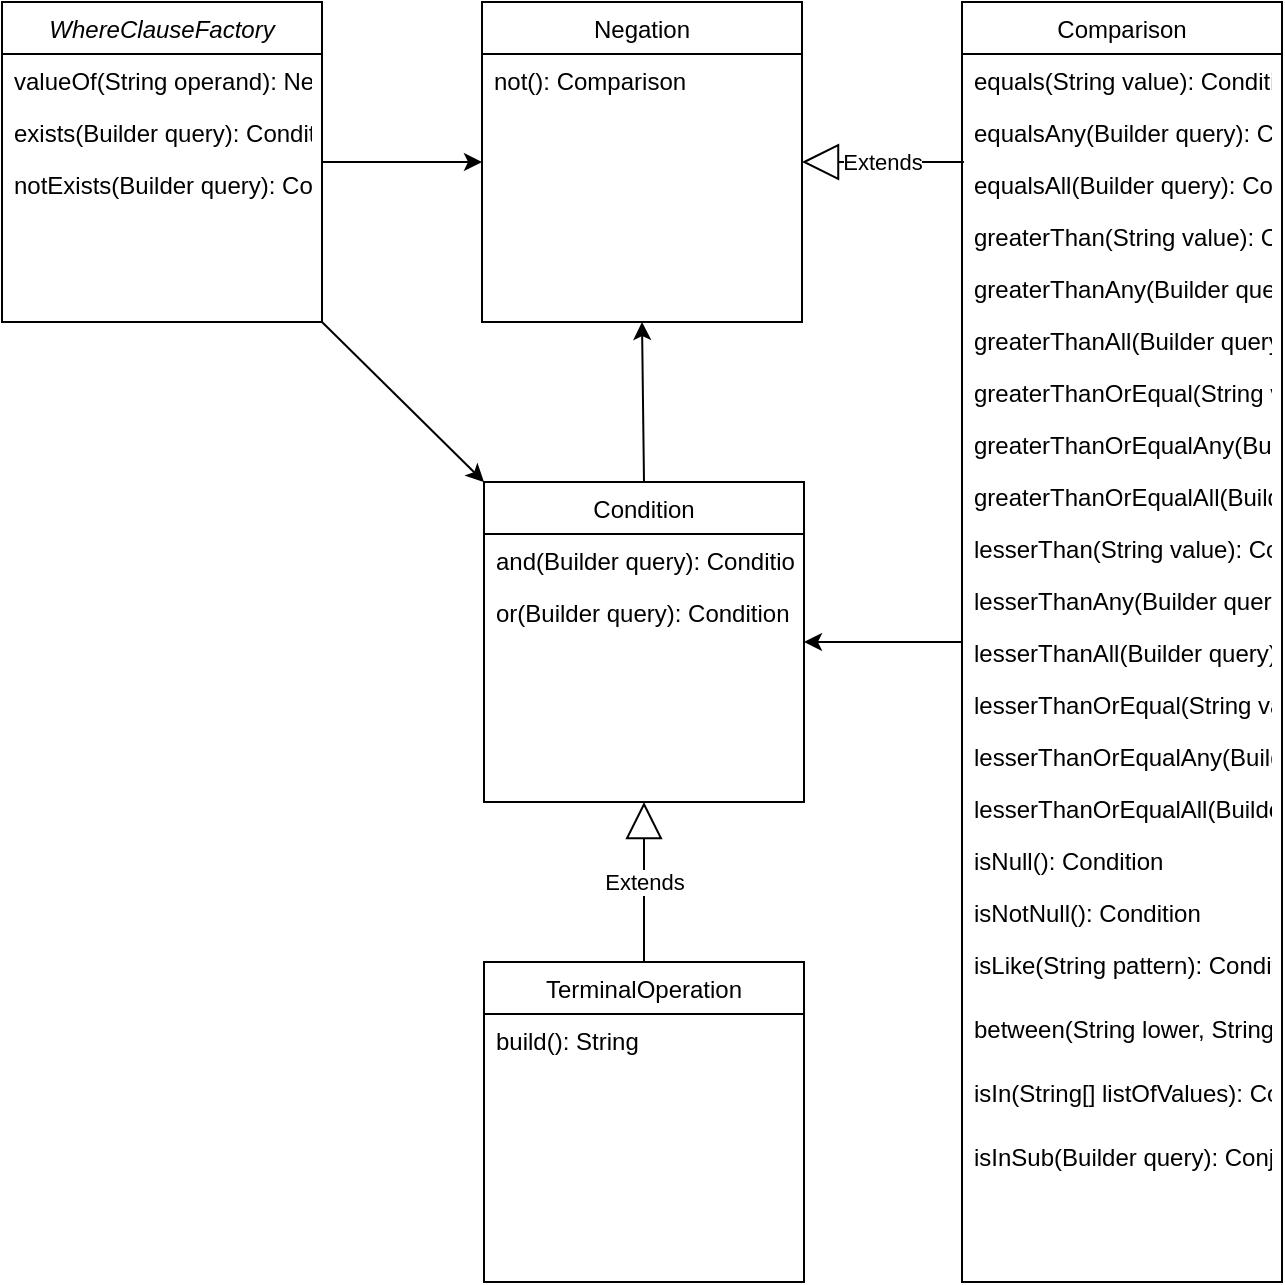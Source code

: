 <mxfile version="14.6.10" type="device" pages="2"><diagram id="C5RBs43oDa-KdzZeNtuy" name="Page-1"><mxGraphModel dx="1026" dy="450" grid="1" gridSize="10" guides="1" tooltips="1" connect="1" arrows="1" fold="1" page="1" pageScale="1" pageWidth="827" pageHeight="1169" math="0" shadow="0"><root><mxCell id="WIyWlLk6GJQsqaUBKTNV-0"/><mxCell id="WIyWlLk6GJQsqaUBKTNV-1" parent="WIyWlLk6GJQsqaUBKTNV-0"/><mxCell id="h24zk3NHVWU1S0sZ4Jsn-3" value="Condition" style="swimlane;fontStyle=0;align=center;verticalAlign=top;childLayout=stackLayout;horizontal=1;startSize=26;horizontalStack=0;resizeParent=1;resizeLast=0;collapsible=1;marginBottom=0;rounded=0;shadow=0;strokeWidth=1;" parent="WIyWlLk6GJQsqaUBKTNV-1" vertex="1"><mxGeometry x="281" y="520" width="160" height="160" as="geometry"><mxRectangle x="550" y="140" width="160" height="26" as="alternateBounds"/></mxGeometry></mxCell><mxCell id="h24zk3NHVWU1S0sZ4Jsn-6" value="and(Builder query): Condition" style="text;align=left;verticalAlign=top;spacingLeft=4;spacingRight=4;overflow=hidden;rotatable=0;points=[[0,0.5],[1,0.5]];portConstraint=eastwest;" parent="h24zk3NHVWU1S0sZ4Jsn-3" vertex="1"><mxGeometry y="26" width="160" height="26" as="geometry"/></mxCell><mxCell id="h24zk3NHVWU1S0sZ4Jsn-32" value="or(Builder query): Condition" style="text;align=left;verticalAlign=top;spacingLeft=4;spacingRight=4;overflow=hidden;rotatable=0;points=[[0,0.5],[1,0.5]];portConstraint=eastwest;" parent="h24zk3NHVWU1S0sZ4Jsn-3" vertex="1"><mxGeometry y="52" width="160" height="26" as="geometry"/></mxCell><mxCell id="h24zk3NHVWU1S0sZ4Jsn-11" value="WhereClauseFactory" style="swimlane;fontStyle=2;align=center;verticalAlign=top;childLayout=stackLayout;horizontal=1;startSize=26;horizontalStack=0;resizeParent=1;resizeLast=0;collapsible=1;marginBottom=0;rounded=0;shadow=0;strokeWidth=1;" parent="WIyWlLk6GJQsqaUBKTNV-1" vertex="1"><mxGeometry x="40" y="280" width="160" height="160" as="geometry"><mxRectangle x="230" y="140" width="160" height="26" as="alternateBounds"/></mxGeometry></mxCell><mxCell id="h1repfMXLiARq4BlfmfQ-15" value="valueOf(String operand): Negation" style="text;align=left;verticalAlign=top;spacingLeft=4;spacingRight=4;overflow=hidden;rotatable=0;points=[[0,0.5],[1,0.5]];portConstraint=eastwest;" parent="h24zk3NHVWU1S0sZ4Jsn-11" vertex="1"><mxGeometry y="26" width="160" height="26" as="geometry"/></mxCell><mxCell id="HhfvNZFqA844RBEizXCd-18" value="exists(Builder query): Condition" style="text;align=left;verticalAlign=top;spacingLeft=4;spacingRight=4;overflow=hidden;rotatable=0;points=[[0,0.5],[1,0.5]];portConstraint=eastwest;" vertex="1" parent="h24zk3NHVWU1S0sZ4Jsn-11"><mxGeometry y="52" width="160" height="26" as="geometry"/></mxCell><mxCell id="HhfvNZFqA844RBEizXCd-19" value="notExists(Builder query): Condition" style="text;align=left;verticalAlign=top;spacingLeft=4;spacingRight=4;overflow=hidden;rotatable=0;points=[[0,0.5],[1,0.5]];portConstraint=eastwest;" vertex="1" parent="h24zk3NHVWU1S0sZ4Jsn-11"><mxGeometry y="78" width="160" height="26" as="geometry"/></mxCell><mxCell id="h24zk3NHVWU1S0sZ4Jsn-43" value="Negation" style="swimlane;fontStyle=0;align=center;verticalAlign=top;childLayout=stackLayout;horizontal=1;startSize=26;horizontalStack=0;resizeParent=1;resizeLast=0;collapsible=1;marginBottom=0;rounded=0;shadow=0;strokeWidth=1;" parent="WIyWlLk6GJQsqaUBKTNV-1" vertex="1"><mxGeometry x="280" y="280" width="160" height="160" as="geometry"><mxRectangle x="550" y="140" width="160" height="26" as="alternateBounds"/></mxGeometry></mxCell><mxCell id="h24zk3NHVWU1S0sZ4Jsn-48" value="not(): Comparison" style="text;align=left;verticalAlign=top;spacingLeft=4;spacingRight=4;overflow=hidden;rotatable=0;points=[[0,0.5],[1,0.5]];portConstraint=eastwest;" parent="h24zk3NHVWU1S0sZ4Jsn-43" vertex="1"><mxGeometry y="26" width="160" height="26" as="geometry"/></mxCell><mxCell id="h1repfMXLiARq4BlfmfQ-1" value="" style="endArrow=classic;html=1;entryX=0;entryY=0.5;entryDx=0;entryDy=0;exitX=1;exitY=0.5;exitDx=0;exitDy=0;" parent="WIyWlLk6GJQsqaUBKTNV-1" source="h24zk3NHVWU1S0sZ4Jsn-11" edge="1"><mxGeometry width="50" height="50" relative="1" as="geometry"><mxPoint x="200" y="380" as="sourcePoint"/><mxPoint x="280" y="360" as="targetPoint"/></mxGeometry></mxCell><mxCell id="h1repfMXLiARq4BlfmfQ-12" value="Extends" style="endArrow=block;endSize=16;endFill=0;html=1;exitX=0.5;exitY=0;exitDx=0;exitDy=0;entryX=0.5;entryY=1;entryDx=0;entryDy=0;" parent="WIyWlLk6GJQsqaUBKTNV-1" source="hAjSI3b-thGrwwldcPpV-1" target="h24zk3NHVWU1S0sZ4Jsn-3" edge="1"><mxGeometry width="160" relative="1" as="geometry"><mxPoint x="120" y="520" as="sourcePoint"/><mxPoint x="-110" y="530" as="targetPoint"/></mxGeometry></mxCell><mxCell id="h1repfMXLiARq4BlfmfQ-21" value="Comparison" style="swimlane;fontStyle=0;align=center;verticalAlign=top;childLayout=stackLayout;horizontal=1;startSize=26;horizontalStack=0;resizeParent=1;resizeLast=0;collapsible=1;marginBottom=0;rounded=0;shadow=0;strokeWidth=1;" parent="WIyWlLk6GJQsqaUBKTNV-1" vertex="1"><mxGeometry x="520" y="280" width="160" height="640" as="geometry"><mxRectangle x="550" y="140" width="160" height="26" as="alternateBounds"/></mxGeometry></mxCell><mxCell id="h1repfMXLiARq4BlfmfQ-22" value="equals(String value): Condition" style="text;align=left;verticalAlign=top;spacingLeft=4;spacingRight=4;overflow=hidden;rotatable=0;points=[[0,0.5],[1,0.5]];portConstraint=eastwest;" parent="h1repfMXLiARq4BlfmfQ-21" vertex="1"><mxGeometry y="26" width="160" height="26" as="geometry"/></mxCell><mxCell id="HhfvNZFqA844RBEizXCd-8" value="equalsAny(Builder query): Condition" style="text;align=left;verticalAlign=top;spacingLeft=4;spacingRight=4;overflow=hidden;rotatable=0;points=[[0,0.5],[1,0.5]];portConstraint=eastwest;" vertex="1" parent="h1repfMXLiARq4BlfmfQ-21"><mxGeometry y="52" width="160" height="26" as="geometry"/></mxCell><mxCell id="HhfvNZFqA844RBEizXCd-13" value="equalsAll(Builder query): Condition" style="text;align=left;verticalAlign=top;spacingLeft=4;spacingRight=4;overflow=hidden;rotatable=0;points=[[0,0.5],[1,0.5]];portConstraint=eastwest;" vertex="1" parent="h1repfMXLiARq4BlfmfQ-21"><mxGeometry y="78" width="160" height="26" as="geometry"/></mxCell><mxCell id="h1repfMXLiARq4BlfmfQ-23" value="greaterThan(String value): Condition" style="text;align=left;verticalAlign=top;spacingLeft=4;spacingRight=4;overflow=hidden;rotatable=0;points=[[0,0.5],[1,0.5]];portConstraint=eastwest;" parent="h1repfMXLiARq4BlfmfQ-21" vertex="1"><mxGeometry y="104" width="160" height="26" as="geometry"/></mxCell><mxCell id="HhfvNZFqA844RBEizXCd-9" value="greaterThanAny(Builder query): Condition" style="text;align=left;verticalAlign=top;spacingLeft=4;spacingRight=4;overflow=hidden;rotatable=0;points=[[0,0.5],[1,0.5]];portConstraint=eastwest;" vertex="1" parent="h1repfMXLiARq4BlfmfQ-21"><mxGeometry y="130" width="160" height="26" as="geometry"/></mxCell><mxCell id="HhfvNZFqA844RBEizXCd-14" value="greaterThanAll(Builder query): Condition" style="text;align=left;verticalAlign=top;spacingLeft=4;spacingRight=4;overflow=hidden;rotatable=0;points=[[0,0.5],[1,0.5]];portConstraint=eastwest;" vertex="1" parent="h1repfMXLiARq4BlfmfQ-21"><mxGeometry y="156" width="160" height="26" as="geometry"/></mxCell><mxCell id="h1repfMXLiARq4BlfmfQ-24" value="greaterThanOrEqual(String value): Condition" style="text;align=left;verticalAlign=top;spacingLeft=4;spacingRight=4;overflow=hidden;rotatable=0;points=[[0,0.5],[1,0.5]];portConstraint=eastwest;" parent="h1repfMXLiARq4BlfmfQ-21" vertex="1"><mxGeometry y="182" width="160" height="26" as="geometry"/></mxCell><mxCell id="HhfvNZFqA844RBEizXCd-10" value="greaterThanOrEqualAny(Builder query): Condition" style="text;align=left;verticalAlign=top;spacingLeft=4;spacingRight=4;overflow=hidden;rotatable=0;points=[[0,0.5],[1,0.5]];portConstraint=eastwest;" vertex="1" parent="h1repfMXLiARq4BlfmfQ-21"><mxGeometry y="208" width="160" height="26" as="geometry"/></mxCell><mxCell id="HhfvNZFqA844RBEizXCd-15" value="greaterThanOrEqualAll(Builder query): Condition" style="text;align=left;verticalAlign=top;spacingLeft=4;spacingRight=4;overflow=hidden;rotatable=0;points=[[0,0.5],[1,0.5]];portConstraint=eastwest;" vertex="1" parent="h1repfMXLiARq4BlfmfQ-21"><mxGeometry y="234" width="160" height="26" as="geometry"/></mxCell><mxCell id="h1repfMXLiARq4BlfmfQ-25" value="lesserThan(String value): Condition" style="text;align=left;verticalAlign=top;spacingLeft=4;spacingRight=4;overflow=hidden;rotatable=0;points=[[0,0.5],[1,0.5]];portConstraint=eastwest;" parent="h1repfMXLiARq4BlfmfQ-21" vertex="1"><mxGeometry y="260" width="160" height="26" as="geometry"/></mxCell><mxCell id="HhfvNZFqA844RBEizXCd-11" value="lesserThanAny(Builder query): Condition" style="text;align=left;verticalAlign=top;spacingLeft=4;spacingRight=4;overflow=hidden;rotatable=0;points=[[0,0.5],[1,0.5]];portConstraint=eastwest;" vertex="1" parent="h1repfMXLiARq4BlfmfQ-21"><mxGeometry y="286" width="160" height="26" as="geometry"/></mxCell><mxCell id="HhfvNZFqA844RBEizXCd-16" value="lesserThanAll(Builder query): Condition" style="text;align=left;verticalAlign=top;spacingLeft=4;spacingRight=4;overflow=hidden;rotatable=0;points=[[0,0.5],[1,0.5]];portConstraint=eastwest;" vertex="1" parent="h1repfMXLiARq4BlfmfQ-21"><mxGeometry y="312" width="160" height="26" as="geometry"/></mxCell><mxCell id="h1repfMXLiARq4BlfmfQ-26" value="lesserThanOrEqual(String value): Condition" style="text;align=left;verticalAlign=top;spacingLeft=4;spacingRight=4;overflow=hidden;rotatable=0;points=[[0,0.5],[1,0.5]];portConstraint=eastwest;" parent="h1repfMXLiARq4BlfmfQ-21" vertex="1"><mxGeometry y="338" width="160" height="26" as="geometry"/></mxCell><mxCell id="HhfvNZFqA844RBEizXCd-12" value="lesserThanOrEqualAny(Builder query): Condition" style="text;align=left;verticalAlign=top;spacingLeft=4;spacingRight=4;overflow=hidden;rotatable=0;points=[[0,0.5],[1,0.5]];portConstraint=eastwest;" vertex="1" parent="h1repfMXLiARq4BlfmfQ-21"><mxGeometry y="364" width="160" height="26" as="geometry"/></mxCell><mxCell id="HhfvNZFqA844RBEizXCd-17" value="lesserThanOrEqualAll(Builder query): Condition" style="text;align=left;verticalAlign=top;spacingLeft=4;spacingRight=4;overflow=hidden;rotatable=0;points=[[0,0.5],[1,0.5]];portConstraint=eastwest;" vertex="1" parent="h1repfMXLiARq4BlfmfQ-21"><mxGeometry y="390" width="160" height="26" as="geometry"/></mxCell><mxCell id="h1repfMXLiARq4BlfmfQ-32" value="isNull(): Condition" style="text;align=left;verticalAlign=top;spacingLeft=4;spacingRight=4;overflow=hidden;rotatable=0;points=[[0,0.5],[1,0.5]];portConstraint=eastwest;" parent="h1repfMXLiARq4BlfmfQ-21" vertex="1"><mxGeometry y="416" width="160" height="26" as="geometry"/></mxCell><mxCell id="h1repfMXLiARq4BlfmfQ-33" value="isNotNull(): Condition" style="text;align=left;verticalAlign=top;spacingLeft=4;spacingRight=4;overflow=hidden;rotatable=0;points=[[0,0.5],[1,0.5]];portConstraint=eastwest;" parent="h1repfMXLiARq4BlfmfQ-21" vertex="1"><mxGeometry y="442" width="160" height="26" as="geometry"/></mxCell><mxCell id="h1repfMXLiARq4BlfmfQ-34" value="isLike(String pattern): Condition" style="text;align=left;verticalAlign=top;spacingLeft=4;spacingRight=4;overflow=hidden;rotatable=0;points=[[0,0.5],[1,0.5]];portConstraint=eastwest;" parent="h1repfMXLiARq4BlfmfQ-21" vertex="1"><mxGeometry y="468" width="160" height="32" as="geometry"/></mxCell><mxCell id="EfB675swxj0_n4PeyxLj-2" value="between(String lower, String higher): Condition" style="text;align=left;verticalAlign=top;spacingLeft=4;spacingRight=4;overflow=hidden;rotatable=0;points=[[0,0.5],[1,0.5]];portConstraint=eastwest;" parent="h1repfMXLiARq4BlfmfQ-21" vertex="1"><mxGeometry y="500" width="160" height="32" as="geometry"/></mxCell><mxCell id="WQTlYZZ8xY4NNlDOQnOh-27" value="isIn(String[] listOfValues): Condition" style="text;align=left;verticalAlign=top;spacingLeft=4;spacingRight=4;overflow=hidden;rotatable=0;points=[[0,0.5],[1,0.5]];portConstraint=eastwest;" parent="h1repfMXLiARq4BlfmfQ-21" vertex="1"><mxGeometry y="532" width="160" height="32" as="geometry"/></mxCell><mxCell id="HhfvNZFqA844RBEizXCd-0" value="isInSub(Builder query): Conjunction" style="text;align=left;verticalAlign=top;spacingLeft=4;spacingRight=4;overflow=hidden;rotatable=0;points=[[0,0.5],[1,0.5]];portConstraint=eastwest;" vertex="1" parent="h1repfMXLiARq4BlfmfQ-21"><mxGeometry y="564" width="160" height="32" as="geometry"/></mxCell><mxCell id="h1repfMXLiARq4BlfmfQ-28" value="Extends" style="endArrow=block;endSize=16;endFill=0;html=1;exitX=0.006;exitY=0.077;exitDx=0;exitDy=0;entryX=1;entryY=0.5;entryDx=0;entryDy=0;exitPerimeter=0;" parent="WIyWlLk6GJQsqaUBKTNV-1" source="HhfvNZFqA844RBEizXCd-13" target="h24zk3NHVWU1S0sZ4Jsn-43" edge="1"><mxGeometry width="160" relative="1" as="geometry"><mxPoint x="130" y="530" as="sourcePoint"/><mxPoint x="130" y="450" as="targetPoint"/></mxGeometry></mxCell><mxCell id="h1repfMXLiARq4BlfmfQ-29" value="" style="endArrow=classic;html=1;entryX=1;entryY=0.5;entryDx=0;entryDy=0;" parent="WIyWlLk6GJQsqaUBKTNV-1" target="h24zk3NHVWU1S0sZ4Jsn-3" edge="1"><mxGeometry width="50" height="50" relative="1" as="geometry"><mxPoint x="520" y="600" as="sourcePoint"/><mxPoint x="802" y="470" as="targetPoint"/></mxGeometry></mxCell><mxCell id="Hs2EF_9010h0EkMGhD_J-29" value="" style="endArrow=classic;html=1;entryX=0.5;entryY=1;entryDx=0;entryDy=0;exitX=0.5;exitY=0;exitDx=0;exitDy=0;" parent="WIyWlLk6GJQsqaUBKTNV-1" source="h24zk3NHVWU1S0sZ4Jsn-3" target="h24zk3NHVWU1S0sZ4Jsn-43" edge="1"><mxGeometry width="50" height="50" relative="1" as="geometry"><mxPoint x="611" y="530" as="sourcePoint"/><mxPoint x="611" y="610" as="targetPoint"/></mxGeometry></mxCell><mxCell id="hAjSI3b-thGrwwldcPpV-1" value="TerminalOperation" style="swimlane;fontStyle=0;align=center;verticalAlign=top;childLayout=stackLayout;horizontal=1;startSize=26;horizontalStack=0;resizeParent=1;resizeLast=0;collapsible=1;marginBottom=0;rounded=0;shadow=0;strokeWidth=1;" parent="WIyWlLk6GJQsqaUBKTNV-1" vertex="1"><mxGeometry x="281" y="760" width="160" height="160" as="geometry"><mxRectangle x="550" y="140" width="160" height="26" as="alternateBounds"/></mxGeometry></mxCell><mxCell id="hAjSI3b-thGrwwldcPpV-2" value="build(): String" style="text;align=left;verticalAlign=top;spacingLeft=4;spacingRight=4;overflow=hidden;rotatable=0;points=[[0,0.5],[1,0.5]];portConstraint=eastwest;" parent="hAjSI3b-thGrwwldcPpV-1" vertex="1"><mxGeometry y="26" width="160" height="26" as="geometry"/></mxCell><mxCell id="HhfvNZFqA844RBEizXCd-20" value="" style="endArrow=classic;html=1;entryX=0;entryY=0;entryDx=0;entryDy=0;exitX=1;exitY=1;exitDx=0;exitDy=0;" edge="1" parent="WIyWlLk6GJQsqaUBKTNV-1" source="h24zk3NHVWU1S0sZ4Jsn-11" target="h24zk3NHVWU1S0sZ4Jsn-3"><mxGeometry width="50" height="50" relative="1" as="geometry"><mxPoint x="210" y="370" as="sourcePoint"/><mxPoint x="290" y="370" as="targetPoint"/></mxGeometry></mxCell></root></mxGraphModel></diagram><diagram id="Ow9V6Ym54veHrPqEXKy3" name="Page-2"><mxGraphModel dx="1026" dy="450" grid="1" gridSize="10" guides="1" tooltips="1" connect="1" arrows="1" fold="1" page="1" pageScale="1" pageWidth="850" pageHeight="1100" math="0" shadow="0"><root><mxCell id="m3Wl_wwwOwhI21_RcPmA-0"/><mxCell id="m3Wl_wwwOwhI21_RcPmA-1" parent="m3Wl_wwwOwhI21_RcPmA-0"/></root></mxGraphModel></diagram></mxfile>